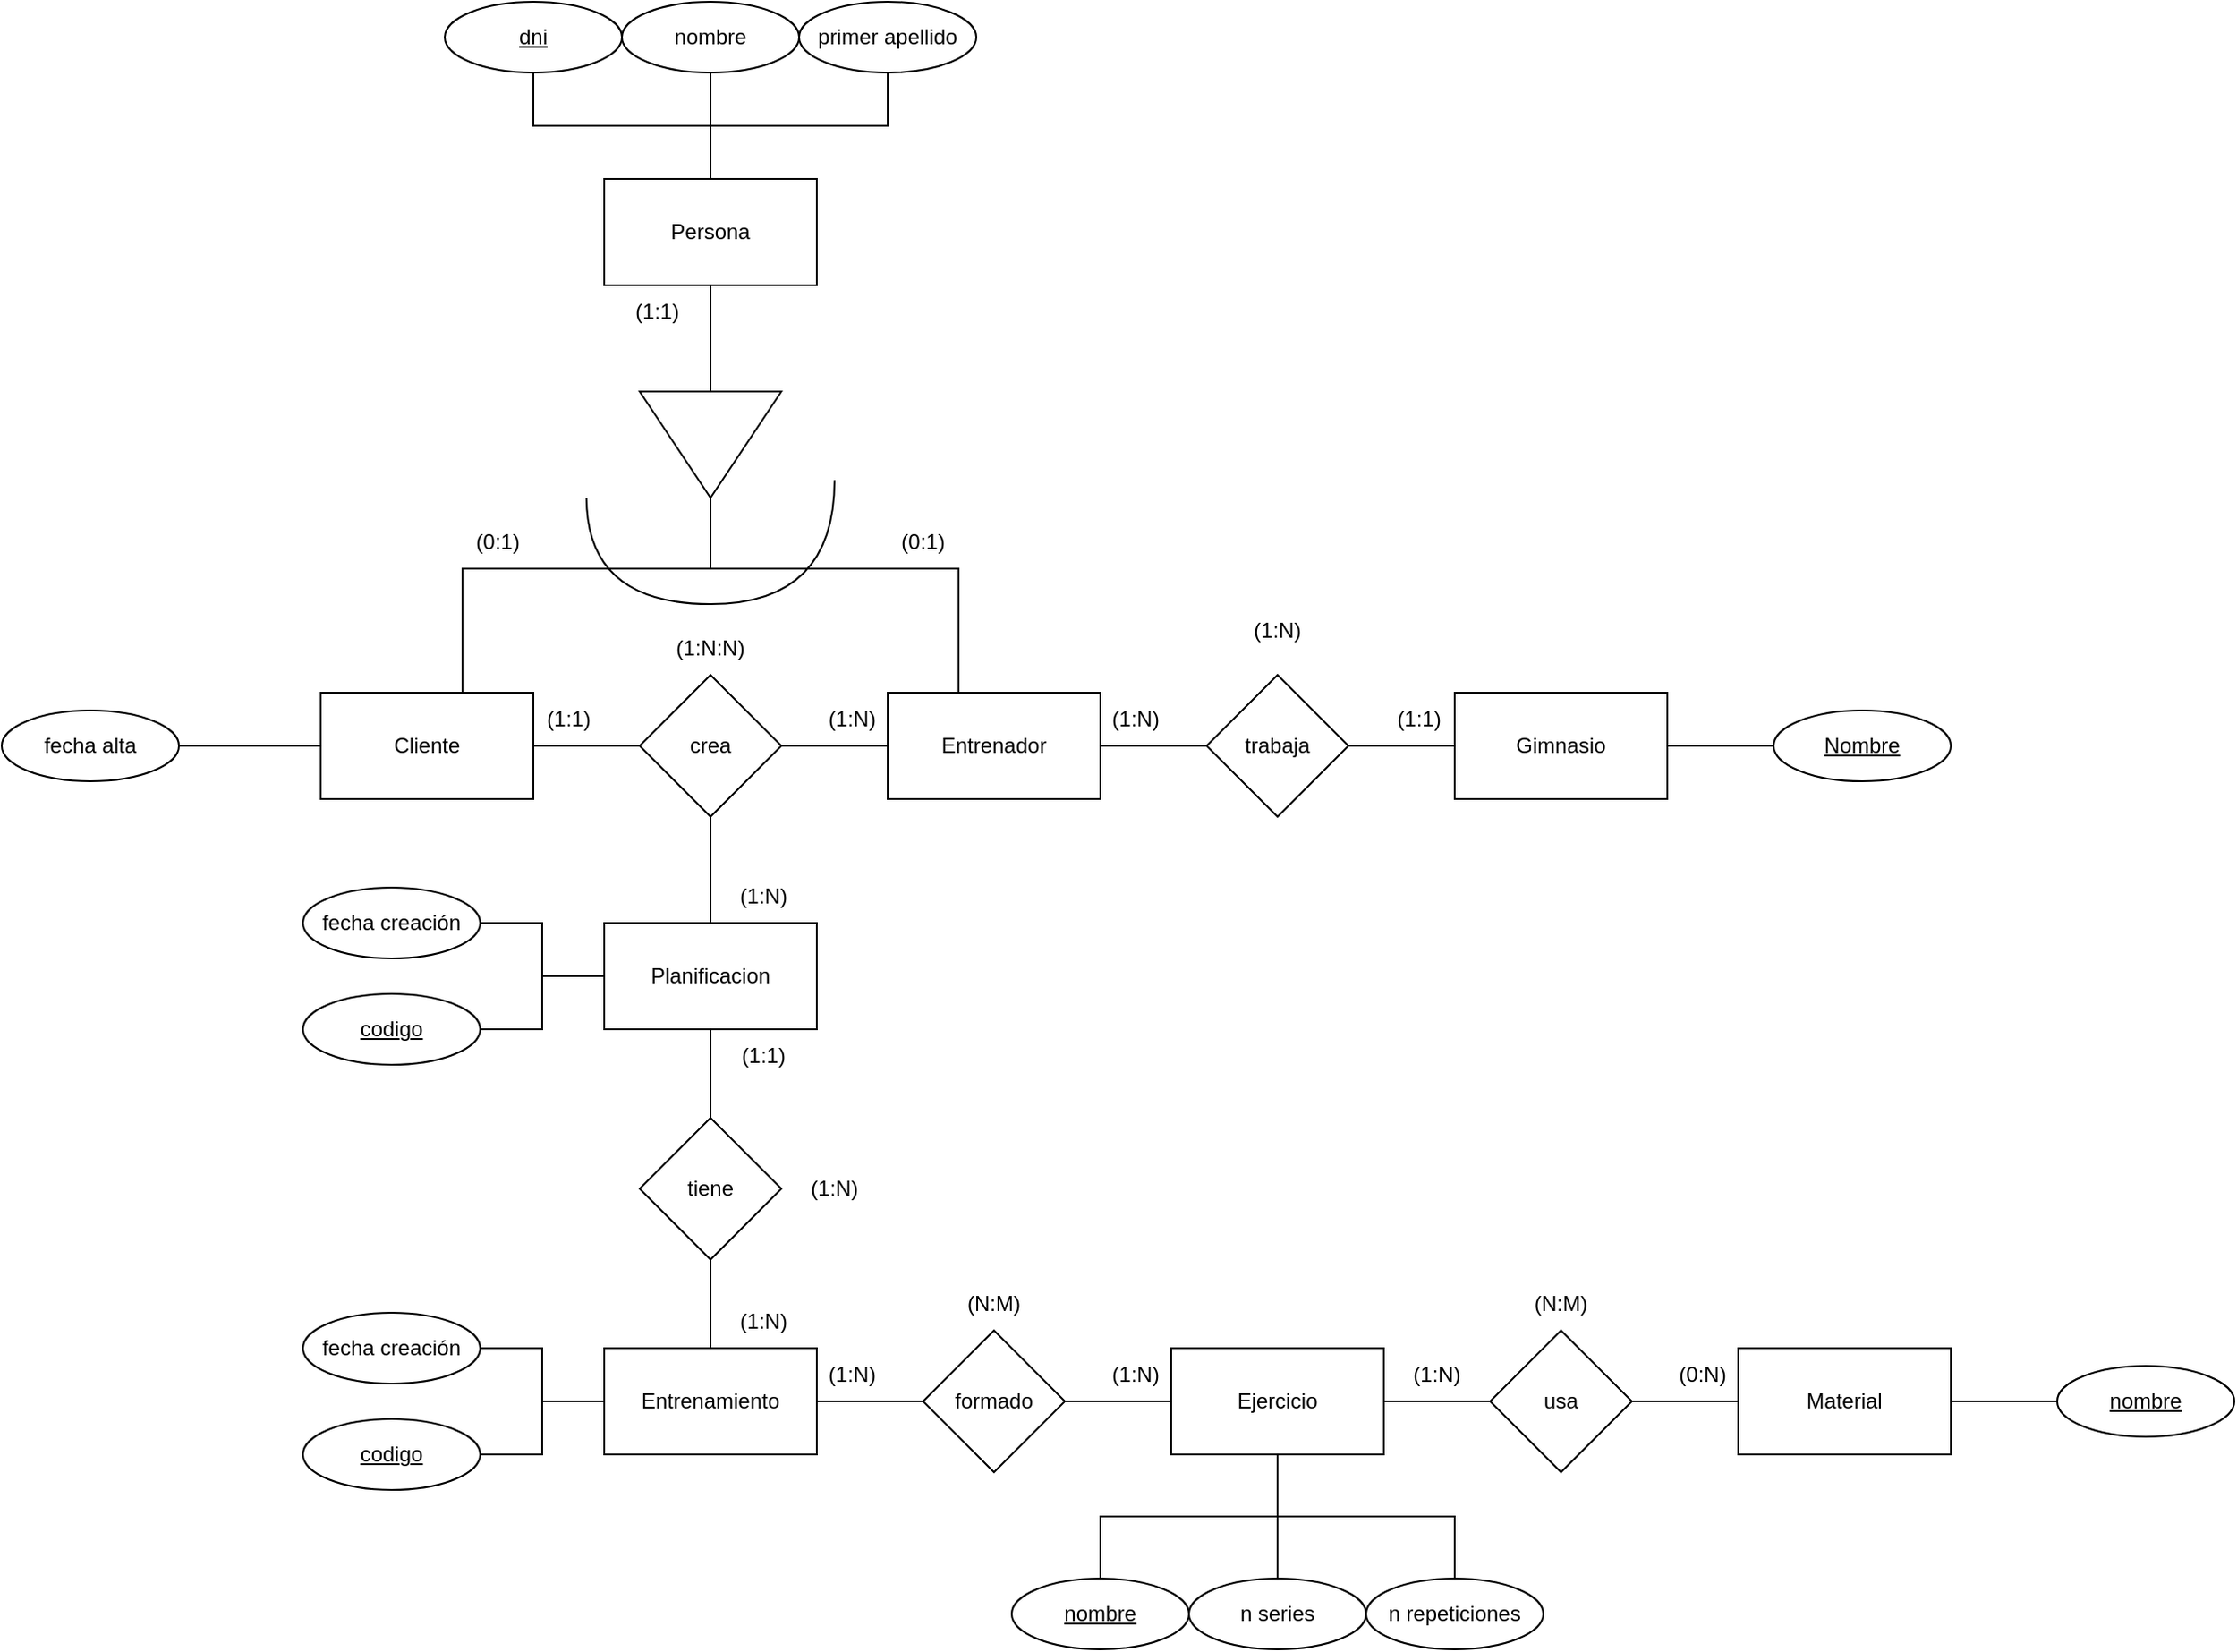 <mxfile version="22.1.8" type="device">
  <diagram name="Página-1" id="v2E8052e1FNMYkrhg1h1">
    <mxGraphModel dx="2569" dy="1580" grid="1" gridSize="10" guides="1" tooltips="1" connect="1" arrows="1" fold="1" page="1" pageScale="1" pageWidth="1169" pageHeight="827" math="0" shadow="0">
      <root>
        <mxCell id="0" />
        <mxCell id="1" parent="0" />
        <mxCell id="cGt521VQML5eG6UEFXnU-9" value="" style="edgeStyle=orthogonalEdgeStyle;rounded=0;orthogonalLoop=1;jettySize=auto;html=1;endArrow=none;endFill=0;" edge="1" parent="1" source="cGt521VQML5eG6UEFXnU-1" target="cGt521VQML5eG6UEFXnU-8">
          <mxGeometry relative="1" as="geometry" />
        </mxCell>
        <mxCell id="cGt521VQML5eG6UEFXnU-26" value="" style="edgeStyle=orthogonalEdgeStyle;rounded=0;orthogonalLoop=1;jettySize=auto;html=1;endArrow=none;endFill=0;" edge="1" parent="1" source="cGt521VQML5eG6UEFXnU-1" target="cGt521VQML5eG6UEFXnU-25">
          <mxGeometry relative="1" as="geometry" />
        </mxCell>
        <mxCell id="cGt521VQML5eG6UEFXnU-1" value="Gimnasio" style="rounded=0;whiteSpace=wrap;html=1;" vertex="1" parent="1">
          <mxGeometry x="520" y="110" width="120" height="60" as="geometry" />
        </mxCell>
        <mxCell id="cGt521VQML5eG6UEFXnU-12" value="" style="edgeStyle=orthogonalEdgeStyle;rounded=0;orthogonalLoop=1;jettySize=auto;html=1;endArrow=none;endFill=0;" edge="1" parent="1" source="cGt521VQML5eG6UEFXnU-2" target="cGt521VQML5eG6UEFXnU-11">
          <mxGeometry relative="1" as="geometry" />
        </mxCell>
        <mxCell id="cGt521VQML5eG6UEFXnU-41" style="edgeStyle=orthogonalEdgeStyle;rounded=0;orthogonalLoop=1;jettySize=auto;html=1;entryX=1;entryY=0.5;entryDx=0;entryDy=0;endArrow=none;endFill=0;" edge="1" parent="1" source="cGt521VQML5eG6UEFXnU-2" target="cGt521VQML5eG6UEFXnU-39">
          <mxGeometry relative="1" as="geometry">
            <Array as="points">
              <mxPoint x="240" y="40" />
              <mxPoint x="100" y="40" />
            </Array>
          </mxGeometry>
        </mxCell>
        <mxCell id="cGt521VQML5eG6UEFXnU-2" value="Entrenador" style="rounded=0;whiteSpace=wrap;html=1;" vertex="1" parent="1">
          <mxGeometry x="200" y="110" width="120" height="60" as="geometry" />
        </mxCell>
        <mxCell id="cGt521VQML5eG6UEFXnU-13" value="" style="edgeStyle=orthogonalEdgeStyle;rounded=0;orthogonalLoop=1;jettySize=auto;html=1;endArrow=none;endFill=0;" edge="1" parent="1" source="cGt521VQML5eG6UEFXnU-3" target="cGt521VQML5eG6UEFXnU-11">
          <mxGeometry relative="1" as="geometry" />
        </mxCell>
        <mxCell id="cGt521VQML5eG6UEFXnU-40" style="edgeStyle=orthogonalEdgeStyle;rounded=0;orthogonalLoop=1;jettySize=auto;html=1;entryX=1;entryY=0.5;entryDx=0;entryDy=0;endArrow=none;endFill=0;" edge="1" parent="1" source="cGt521VQML5eG6UEFXnU-3" target="cGt521VQML5eG6UEFXnU-39">
          <mxGeometry relative="1" as="geometry">
            <Array as="points">
              <mxPoint x="-40" y="40" />
              <mxPoint x="100" y="40" />
            </Array>
          </mxGeometry>
        </mxCell>
        <mxCell id="cGt521VQML5eG6UEFXnU-3" value="Cliente" style="rounded=0;whiteSpace=wrap;html=1;" vertex="1" parent="1">
          <mxGeometry x="-120" y="110" width="120" height="60" as="geometry" />
        </mxCell>
        <mxCell id="cGt521VQML5eG6UEFXnU-17" value="" style="edgeStyle=orthogonalEdgeStyle;rounded=0;orthogonalLoop=1;jettySize=auto;html=1;endArrow=none;endFill=0;" edge="1" parent="1" source="cGt521VQML5eG6UEFXnU-4" target="cGt521VQML5eG6UEFXnU-16">
          <mxGeometry relative="1" as="geometry" />
        </mxCell>
        <mxCell id="cGt521VQML5eG6UEFXnU-59" style="edgeStyle=orthogonalEdgeStyle;rounded=0;orthogonalLoop=1;jettySize=auto;html=1;entryX=1;entryY=0.5;entryDx=0;entryDy=0;endArrow=none;endFill=0;" edge="1" parent="1" source="cGt521VQML5eG6UEFXnU-4" target="cGt521VQML5eG6UEFXnU-55">
          <mxGeometry relative="1" as="geometry" />
        </mxCell>
        <mxCell id="cGt521VQML5eG6UEFXnU-60" style="edgeStyle=orthogonalEdgeStyle;rounded=0;orthogonalLoop=1;jettySize=auto;html=1;entryX=1;entryY=0.5;entryDx=0;entryDy=0;endArrow=none;endFill=0;" edge="1" parent="1" source="cGt521VQML5eG6UEFXnU-4" target="cGt521VQML5eG6UEFXnU-56">
          <mxGeometry relative="1" as="geometry" />
        </mxCell>
        <mxCell id="cGt521VQML5eG6UEFXnU-4" value="Planificacion" style="rounded=0;whiteSpace=wrap;html=1;" vertex="1" parent="1">
          <mxGeometry x="40" y="240" width="120" height="60" as="geometry" />
        </mxCell>
        <mxCell id="cGt521VQML5eG6UEFXnU-23" value="" style="edgeStyle=orthogonalEdgeStyle;rounded=0;orthogonalLoop=1;jettySize=auto;html=1;endArrow=none;endFill=0;" edge="1" parent="1" source="cGt521VQML5eG6UEFXnU-5" target="cGt521VQML5eG6UEFXnU-22">
          <mxGeometry relative="1" as="geometry" />
        </mxCell>
        <mxCell id="cGt521VQML5eG6UEFXnU-68" value="" style="edgeStyle=orthogonalEdgeStyle;rounded=0;orthogonalLoop=1;jettySize=auto;html=1;endArrow=none;endFill=0;" edge="1" parent="1" source="cGt521VQML5eG6UEFXnU-5" target="cGt521VQML5eG6UEFXnU-65">
          <mxGeometry relative="1" as="geometry" />
        </mxCell>
        <mxCell id="cGt521VQML5eG6UEFXnU-69" style="edgeStyle=orthogonalEdgeStyle;rounded=0;orthogonalLoop=1;jettySize=auto;html=1;entryX=0.5;entryY=0;entryDx=0;entryDy=0;endArrow=none;endFill=0;" edge="1" parent="1" source="cGt521VQML5eG6UEFXnU-5" target="cGt521VQML5eG6UEFXnU-67">
          <mxGeometry relative="1" as="geometry" />
        </mxCell>
        <mxCell id="cGt521VQML5eG6UEFXnU-70" style="edgeStyle=orthogonalEdgeStyle;rounded=0;orthogonalLoop=1;jettySize=auto;html=1;entryX=0.5;entryY=0;entryDx=0;entryDy=0;endArrow=none;endFill=0;" edge="1" parent="1" source="cGt521VQML5eG6UEFXnU-5" target="cGt521VQML5eG6UEFXnU-66">
          <mxGeometry relative="1" as="geometry" />
        </mxCell>
        <mxCell id="cGt521VQML5eG6UEFXnU-5" value="Ejercicio" style="rounded=0;whiteSpace=wrap;html=1;" vertex="1" parent="1">
          <mxGeometry x="360" y="480" width="120" height="60" as="geometry" />
        </mxCell>
        <mxCell id="cGt521VQML5eG6UEFXnU-20" value="" style="edgeStyle=orthogonalEdgeStyle;rounded=0;orthogonalLoop=1;jettySize=auto;html=1;endArrow=none;endFill=0;" edge="1" parent="1" source="cGt521VQML5eG6UEFXnU-6" target="cGt521VQML5eG6UEFXnU-19">
          <mxGeometry relative="1" as="geometry" />
        </mxCell>
        <mxCell id="cGt521VQML5eG6UEFXnU-63" style="edgeStyle=orthogonalEdgeStyle;rounded=0;orthogonalLoop=1;jettySize=auto;html=1;entryX=1;entryY=0.5;entryDx=0;entryDy=0;endArrow=none;endFill=0;" edge="1" parent="1" source="cGt521VQML5eG6UEFXnU-6" target="cGt521VQML5eG6UEFXnU-61">
          <mxGeometry relative="1" as="geometry" />
        </mxCell>
        <mxCell id="cGt521VQML5eG6UEFXnU-64" style="edgeStyle=orthogonalEdgeStyle;rounded=0;orthogonalLoop=1;jettySize=auto;html=1;entryX=1;entryY=0.5;entryDx=0;entryDy=0;endArrow=none;endFill=0;" edge="1" parent="1" source="cGt521VQML5eG6UEFXnU-6" target="cGt521VQML5eG6UEFXnU-62">
          <mxGeometry relative="1" as="geometry" />
        </mxCell>
        <mxCell id="cGt521VQML5eG6UEFXnU-6" value="Entrenamiento" style="rounded=0;whiteSpace=wrap;html=1;" vertex="1" parent="1">
          <mxGeometry x="40" y="480" width="120" height="60" as="geometry" />
        </mxCell>
        <mxCell id="cGt521VQML5eG6UEFXnU-72" value="" style="edgeStyle=orthogonalEdgeStyle;rounded=0;orthogonalLoop=1;jettySize=auto;html=1;endArrow=none;endFill=0;" edge="1" parent="1" source="cGt521VQML5eG6UEFXnU-7" target="cGt521VQML5eG6UEFXnU-71">
          <mxGeometry relative="1" as="geometry" />
        </mxCell>
        <mxCell id="cGt521VQML5eG6UEFXnU-7" value="Material" style="rounded=0;whiteSpace=wrap;html=1;" vertex="1" parent="1">
          <mxGeometry x="680" y="480" width="120" height="60" as="geometry" />
        </mxCell>
        <mxCell id="cGt521VQML5eG6UEFXnU-10" value="" style="edgeStyle=orthogonalEdgeStyle;rounded=0;orthogonalLoop=1;jettySize=auto;html=1;endArrow=none;endFill=0;" edge="1" parent="1" source="cGt521VQML5eG6UEFXnU-8" target="cGt521VQML5eG6UEFXnU-2">
          <mxGeometry relative="1" as="geometry" />
        </mxCell>
        <mxCell id="cGt521VQML5eG6UEFXnU-8" value="trabaja" style="rhombus;whiteSpace=wrap;html=1;rounded=0;" vertex="1" parent="1">
          <mxGeometry x="380" y="100" width="80" height="80" as="geometry" />
        </mxCell>
        <mxCell id="cGt521VQML5eG6UEFXnU-14" value="" style="edgeStyle=orthogonalEdgeStyle;rounded=0;orthogonalLoop=1;jettySize=auto;html=1;endArrow=none;endFill=0;" edge="1" parent="1" source="cGt521VQML5eG6UEFXnU-11" target="cGt521VQML5eG6UEFXnU-4">
          <mxGeometry relative="1" as="geometry" />
        </mxCell>
        <mxCell id="cGt521VQML5eG6UEFXnU-11" value="crea" style="rhombus;whiteSpace=wrap;html=1;rounded=0;" vertex="1" parent="1">
          <mxGeometry x="60" y="100" width="80" height="80" as="geometry" />
        </mxCell>
        <mxCell id="cGt521VQML5eG6UEFXnU-18" value="" style="edgeStyle=orthogonalEdgeStyle;rounded=0;orthogonalLoop=1;jettySize=auto;html=1;endArrow=none;endFill=0;" edge="1" parent="1" source="cGt521VQML5eG6UEFXnU-16" target="cGt521VQML5eG6UEFXnU-6">
          <mxGeometry relative="1" as="geometry" />
        </mxCell>
        <mxCell id="cGt521VQML5eG6UEFXnU-16" value="tiene" style="rhombus;whiteSpace=wrap;html=1;rounded=0;" vertex="1" parent="1">
          <mxGeometry x="60" y="350" width="80" height="80" as="geometry" />
        </mxCell>
        <mxCell id="cGt521VQML5eG6UEFXnU-21" value="" style="edgeStyle=orthogonalEdgeStyle;rounded=0;orthogonalLoop=1;jettySize=auto;html=1;endArrow=none;endFill=0;" edge="1" parent="1" source="cGt521VQML5eG6UEFXnU-19" target="cGt521VQML5eG6UEFXnU-5">
          <mxGeometry relative="1" as="geometry" />
        </mxCell>
        <mxCell id="cGt521VQML5eG6UEFXnU-19" value="formado" style="rhombus;whiteSpace=wrap;html=1;rounded=0;" vertex="1" parent="1">
          <mxGeometry x="220" y="470" width="80" height="80" as="geometry" />
        </mxCell>
        <mxCell id="cGt521VQML5eG6UEFXnU-24" value="" style="edgeStyle=orthogonalEdgeStyle;rounded=0;orthogonalLoop=1;jettySize=auto;html=1;endArrow=none;endFill=0;" edge="1" parent="1" source="cGt521VQML5eG6UEFXnU-22" target="cGt521VQML5eG6UEFXnU-7">
          <mxGeometry relative="1" as="geometry" />
        </mxCell>
        <mxCell id="cGt521VQML5eG6UEFXnU-22" value="usa" style="rhombus;whiteSpace=wrap;html=1;rounded=0;" vertex="1" parent="1">
          <mxGeometry x="540" y="470" width="80" height="80" as="geometry" />
        </mxCell>
        <mxCell id="cGt521VQML5eG6UEFXnU-25" value="&lt;u&gt;Nombre&lt;/u&gt;" style="ellipse;whiteSpace=wrap;html=1;align=center;" vertex="1" parent="1">
          <mxGeometry x="700" y="120" width="100" height="40" as="geometry" />
        </mxCell>
        <mxCell id="cGt521VQML5eG6UEFXnU-51" value="" style="edgeStyle=orthogonalEdgeStyle;rounded=0;orthogonalLoop=1;jettySize=auto;html=1;endArrow=none;endFill=0;" edge="1" parent="1" source="cGt521VQML5eG6UEFXnU-36" target="cGt521VQML5eG6UEFXnU-3">
          <mxGeometry relative="1" as="geometry" />
        </mxCell>
        <mxCell id="cGt521VQML5eG6UEFXnU-36" value="fecha alta" style="ellipse;whiteSpace=wrap;html=1;align=center;" vertex="1" parent="1">
          <mxGeometry x="-300" y="120" width="100" height="40" as="geometry" />
        </mxCell>
        <mxCell id="cGt521VQML5eG6UEFXnU-43" value="" style="edgeStyle=orthogonalEdgeStyle;rounded=0;orthogonalLoop=1;jettySize=auto;html=1;endArrow=none;endFill=0;" edge="1" parent="1" source="cGt521VQML5eG6UEFXnU-39" target="cGt521VQML5eG6UEFXnU-42">
          <mxGeometry relative="1" as="geometry" />
        </mxCell>
        <mxCell id="cGt521VQML5eG6UEFXnU-39" value="" style="triangle;whiteSpace=wrap;html=1;rotation=90;" vertex="1" parent="1">
          <mxGeometry x="70" y="-70" width="60" height="80" as="geometry" />
        </mxCell>
        <mxCell id="cGt521VQML5eG6UEFXnU-47" style="edgeStyle=orthogonalEdgeStyle;rounded=0;orthogonalLoop=1;jettySize=auto;html=1;entryX=0.5;entryY=1;entryDx=0;entryDy=0;endArrow=none;endFill=0;" edge="1" parent="1" source="cGt521VQML5eG6UEFXnU-42" target="cGt521VQML5eG6UEFXnU-46">
          <mxGeometry relative="1" as="geometry" />
        </mxCell>
        <mxCell id="cGt521VQML5eG6UEFXnU-48" style="edgeStyle=orthogonalEdgeStyle;rounded=0;orthogonalLoop=1;jettySize=auto;html=1;entryX=0.5;entryY=1;entryDx=0;entryDy=0;endArrow=none;endFill=0;" edge="1" parent="1" source="cGt521VQML5eG6UEFXnU-42" target="cGt521VQML5eG6UEFXnU-44">
          <mxGeometry relative="1" as="geometry" />
        </mxCell>
        <mxCell id="cGt521VQML5eG6UEFXnU-49" style="edgeStyle=orthogonalEdgeStyle;rounded=0;orthogonalLoop=1;jettySize=auto;html=1;entryX=0.5;entryY=1;entryDx=0;entryDy=0;endArrow=none;endFill=0;" edge="1" parent="1" source="cGt521VQML5eG6UEFXnU-42" target="cGt521VQML5eG6UEFXnU-45">
          <mxGeometry relative="1" as="geometry" />
        </mxCell>
        <mxCell id="cGt521VQML5eG6UEFXnU-42" value="Persona" style="whiteSpace=wrap;html=1;" vertex="1" parent="1">
          <mxGeometry x="40" y="-180" width="120" height="60" as="geometry" />
        </mxCell>
        <mxCell id="cGt521VQML5eG6UEFXnU-44" value="nombre" style="ellipse;whiteSpace=wrap;html=1;align=center;" vertex="1" parent="1">
          <mxGeometry x="50" y="-280" width="100" height="40" as="geometry" />
        </mxCell>
        <mxCell id="cGt521VQML5eG6UEFXnU-45" value="primer apellido" style="ellipse;whiteSpace=wrap;html=1;align=center;" vertex="1" parent="1">
          <mxGeometry x="150" y="-280" width="100" height="40" as="geometry" />
        </mxCell>
        <mxCell id="cGt521VQML5eG6UEFXnU-46" value="&lt;u&gt;dni&lt;/u&gt;" style="ellipse;whiteSpace=wrap;html=1;align=center;" vertex="1" parent="1">
          <mxGeometry x="-50" y="-280" width="100" height="40" as="geometry" />
        </mxCell>
        <mxCell id="cGt521VQML5eG6UEFXnU-50" value="" style="curved=1;endArrow=none;html=1;rounded=0;edgeStyle=orthogonalEdgeStyle;endFill=0;" edge="1" parent="1">
          <mxGeometry width="50" height="50" relative="1" as="geometry">
            <mxPoint x="30" as="sourcePoint" />
            <mxPoint x="170" y="-10" as="targetPoint" />
            <Array as="points">
              <mxPoint x="30" y="60" />
              <mxPoint x="170" y="60" />
            </Array>
          </mxGeometry>
        </mxCell>
        <mxCell id="cGt521VQML5eG6UEFXnU-52" value="(1:1)" style="text;html=1;strokeColor=none;fillColor=none;align=center;verticalAlign=middle;whiteSpace=wrap;rounded=0;" vertex="1" parent="1">
          <mxGeometry x="40" y="-120" width="60" height="30" as="geometry" />
        </mxCell>
        <mxCell id="cGt521VQML5eG6UEFXnU-53" value="(0:1)" style="text;html=1;strokeColor=none;fillColor=none;align=center;verticalAlign=middle;whiteSpace=wrap;rounded=0;" vertex="1" parent="1">
          <mxGeometry x="-50" y="10" width="60" height="30" as="geometry" />
        </mxCell>
        <mxCell id="cGt521VQML5eG6UEFXnU-54" value="(0:1)" style="text;html=1;strokeColor=none;fillColor=none;align=center;verticalAlign=middle;whiteSpace=wrap;rounded=0;" vertex="1" parent="1">
          <mxGeometry x="190" y="10" width="60" height="30" as="geometry" />
        </mxCell>
        <mxCell id="cGt521VQML5eG6UEFXnU-55" value="fecha creación" style="ellipse;whiteSpace=wrap;html=1;align=center;" vertex="1" parent="1">
          <mxGeometry x="-130" y="220" width="100" height="40" as="geometry" />
        </mxCell>
        <mxCell id="cGt521VQML5eG6UEFXnU-56" value="&lt;u&gt;codigo&lt;/u&gt;" style="ellipse;whiteSpace=wrap;html=1;align=center;" vertex="1" parent="1">
          <mxGeometry x="-130" y="280" width="100" height="40" as="geometry" />
        </mxCell>
        <mxCell id="cGt521VQML5eG6UEFXnU-61" value="fecha creación" style="ellipse;whiteSpace=wrap;html=1;align=center;" vertex="1" parent="1">
          <mxGeometry x="-130" y="460" width="100" height="40" as="geometry" />
        </mxCell>
        <mxCell id="cGt521VQML5eG6UEFXnU-62" value="&lt;u&gt;codigo&lt;/u&gt;" style="ellipse;whiteSpace=wrap;html=1;align=center;" vertex="1" parent="1">
          <mxGeometry x="-130" y="520" width="100" height="40" as="geometry" />
        </mxCell>
        <mxCell id="cGt521VQML5eG6UEFXnU-65" value="n series" style="ellipse;whiteSpace=wrap;html=1;align=center;" vertex="1" parent="1">
          <mxGeometry x="370" y="610" width="100" height="40" as="geometry" />
        </mxCell>
        <mxCell id="cGt521VQML5eG6UEFXnU-66" value="n repeticiones" style="ellipse;whiteSpace=wrap;html=1;align=center;" vertex="1" parent="1">
          <mxGeometry x="470" y="610" width="100" height="40" as="geometry" />
        </mxCell>
        <mxCell id="cGt521VQML5eG6UEFXnU-67" value="&lt;u&gt;nombre&lt;/u&gt;" style="ellipse;whiteSpace=wrap;html=1;align=center;" vertex="1" parent="1">
          <mxGeometry x="270" y="610" width="100" height="40" as="geometry" />
        </mxCell>
        <mxCell id="cGt521VQML5eG6UEFXnU-71" value="&lt;u&gt;nombre&lt;/u&gt;" style="ellipse;whiteSpace=wrap;html=1;align=center;" vertex="1" parent="1">
          <mxGeometry x="860" y="490" width="100" height="40" as="geometry" />
        </mxCell>
        <mxCell id="cGt521VQML5eG6UEFXnU-73" value="(1:1)" style="text;html=1;strokeColor=none;fillColor=none;align=center;verticalAlign=middle;whiteSpace=wrap;rounded=0;" vertex="1" parent="1">
          <mxGeometry x="470" y="110" width="60" height="30" as="geometry" />
        </mxCell>
        <mxCell id="cGt521VQML5eG6UEFXnU-75" value="(1:N)" style="text;html=1;strokeColor=none;fillColor=none;align=center;verticalAlign=middle;whiteSpace=wrap;rounded=0;" vertex="1" parent="1">
          <mxGeometry x="310" y="110" width="60" height="30" as="geometry" />
        </mxCell>
        <mxCell id="cGt521VQML5eG6UEFXnU-76" value="(1:N)" style="text;html=1;strokeColor=none;fillColor=none;align=center;verticalAlign=middle;whiteSpace=wrap;rounded=0;" vertex="1" parent="1">
          <mxGeometry x="390" y="60" width="60" height="30" as="geometry" />
        </mxCell>
        <mxCell id="cGt521VQML5eG6UEFXnU-77" value="(1:N)" style="text;html=1;strokeColor=none;fillColor=none;align=center;verticalAlign=middle;whiteSpace=wrap;rounded=0;" vertex="1" parent="1">
          <mxGeometry x="100" y="210" width="60" height="30" as="geometry" />
        </mxCell>
        <mxCell id="cGt521VQML5eG6UEFXnU-78" value="(1:1)" style="text;html=1;strokeColor=none;fillColor=none;align=center;verticalAlign=middle;whiteSpace=wrap;rounded=0;" vertex="1" parent="1">
          <mxGeometry x="-10" y="110" width="60" height="30" as="geometry" />
        </mxCell>
        <mxCell id="cGt521VQML5eG6UEFXnU-79" value="(1:N)" style="text;html=1;strokeColor=none;fillColor=none;align=center;verticalAlign=middle;whiteSpace=wrap;rounded=0;" vertex="1" parent="1">
          <mxGeometry x="150" y="110" width="60" height="30" as="geometry" />
        </mxCell>
        <mxCell id="cGt521VQML5eG6UEFXnU-80" value="(1:N:N)" style="text;html=1;strokeColor=none;fillColor=none;align=center;verticalAlign=middle;whiteSpace=wrap;rounded=0;" vertex="1" parent="1">
          <mxGeometry x="70" y="70" width="60" height="30" as="geometry" />
        </mxCell>
        <mxCell id="cGt521VQML5eG6UEFXnU-81" value="(1:1)" style="text;html=1;strokeColor=none;fillColor=none;align=center;verticalAlign=middle;whiteSpace=wrap;rounded=0;" vertex="1" parent="1">
          <mxGeometry x="100" y="300" width="60" height="30" as="geometry" />
        </mxCell>
        <mxCell id="cGt521VQML5eG6UEFXnU-82" value="(1:N)" style="text;html=1;strokeColor=none;fillColor=none;align=center;verticalAlign=middle;whiteSpace=wrap;rounded=0;" vertex="1" parent="1">
          <mxGeometry x="100" y="450" width="60" height="30" as="geometry" />
        </mxCell>
        <mxCell id="cGt521VQML5eG6UEFXnU-83" value="(1:N)" style="text;html=1;strokeColor=none;fillColor=none;align=center;verticalAlign=middle;whiteSpace=wrap;rounded=0;" vertex="1" parent="1">
          <mxGeometry x="140" y="375" width="60" height="30" as="geometry" />
        </mxCell>
        <mxCell id="cGt521VQML5eG6UEFXnU-84" value="(1:N)" style="text;html=1;strokeColor=none;fillColor=none;align=center;verticalAlign=middle;whiteSpace=wrap;rounded=0;" vertex="1" parent="1">
          <mxGeometry x="310" y="480" width="60" height="30" as="geometry" />
        </mxCell>
        <mxCell id="cGt521VQML5eG6UEFXnU-85" value="(1:N)" style="text;html=1;strokeColor=none;fillColor=none;align=center;verticalAlign=middle;whiteSpace=wrap;rounded=0;" vertex="1" parent="1">
          <mxGeometry x="150" y="480" width="60" height="30" as="geometry" />
        </mxCell>
        <mxCell id="cGt521VQML5eG6UEFXnU-86" value="(N:M)" style="text;html=1;strokeColor=none;fillColor=none;align=center;verticalAlign=middle;whiteSpace=wrap;rounded=0;" vertex="1" parent="1">
          <mxGeometry x="230" y="440" width="60" height="30" as="geometry" />
        </mxCell>
        <mxCell id="cGt521VQML5eG6UEFXnU-87" value="(0:N)" style="text;html=1;strokeColor=none;fillColor=none;align=center;verticalAlign=middle;whiteSpace=wrap;rounded=0;" vertex="1" parent="1">
          <mxGeometry x="630" y="480" width="60" height="30" as="geometry" />
        </mxCell>
        <mxCell id="cGt521VQML5eG6UEFXnU-88" value="(1:N)" style="text;html=1;strokeColor=none;fillColor=none;align=center;verticalAlign=middle;whiteSpace=wrap;rounded=0;" vertex="1" parent="1">
          <mxGeometry x="480" y="480" width="60" height="30" as="geometry" />
        </mxCell>
        <mxCell id="cGt521VQML5eG6UEFXnU-89" value="(N:M)" style="text;html=1;strokeColor=none;fillColor=none;align=center;verticalAlign=middle;whiteSpace=wrap;rounded=0;" vertex="1" parent="1">
          <mxGeometry x="550" y="440" width="60" height="30" as="geometry" />
        </mxCell>
      </root>
    </mxGraphModel>
  </diagram>
</mxfile>
